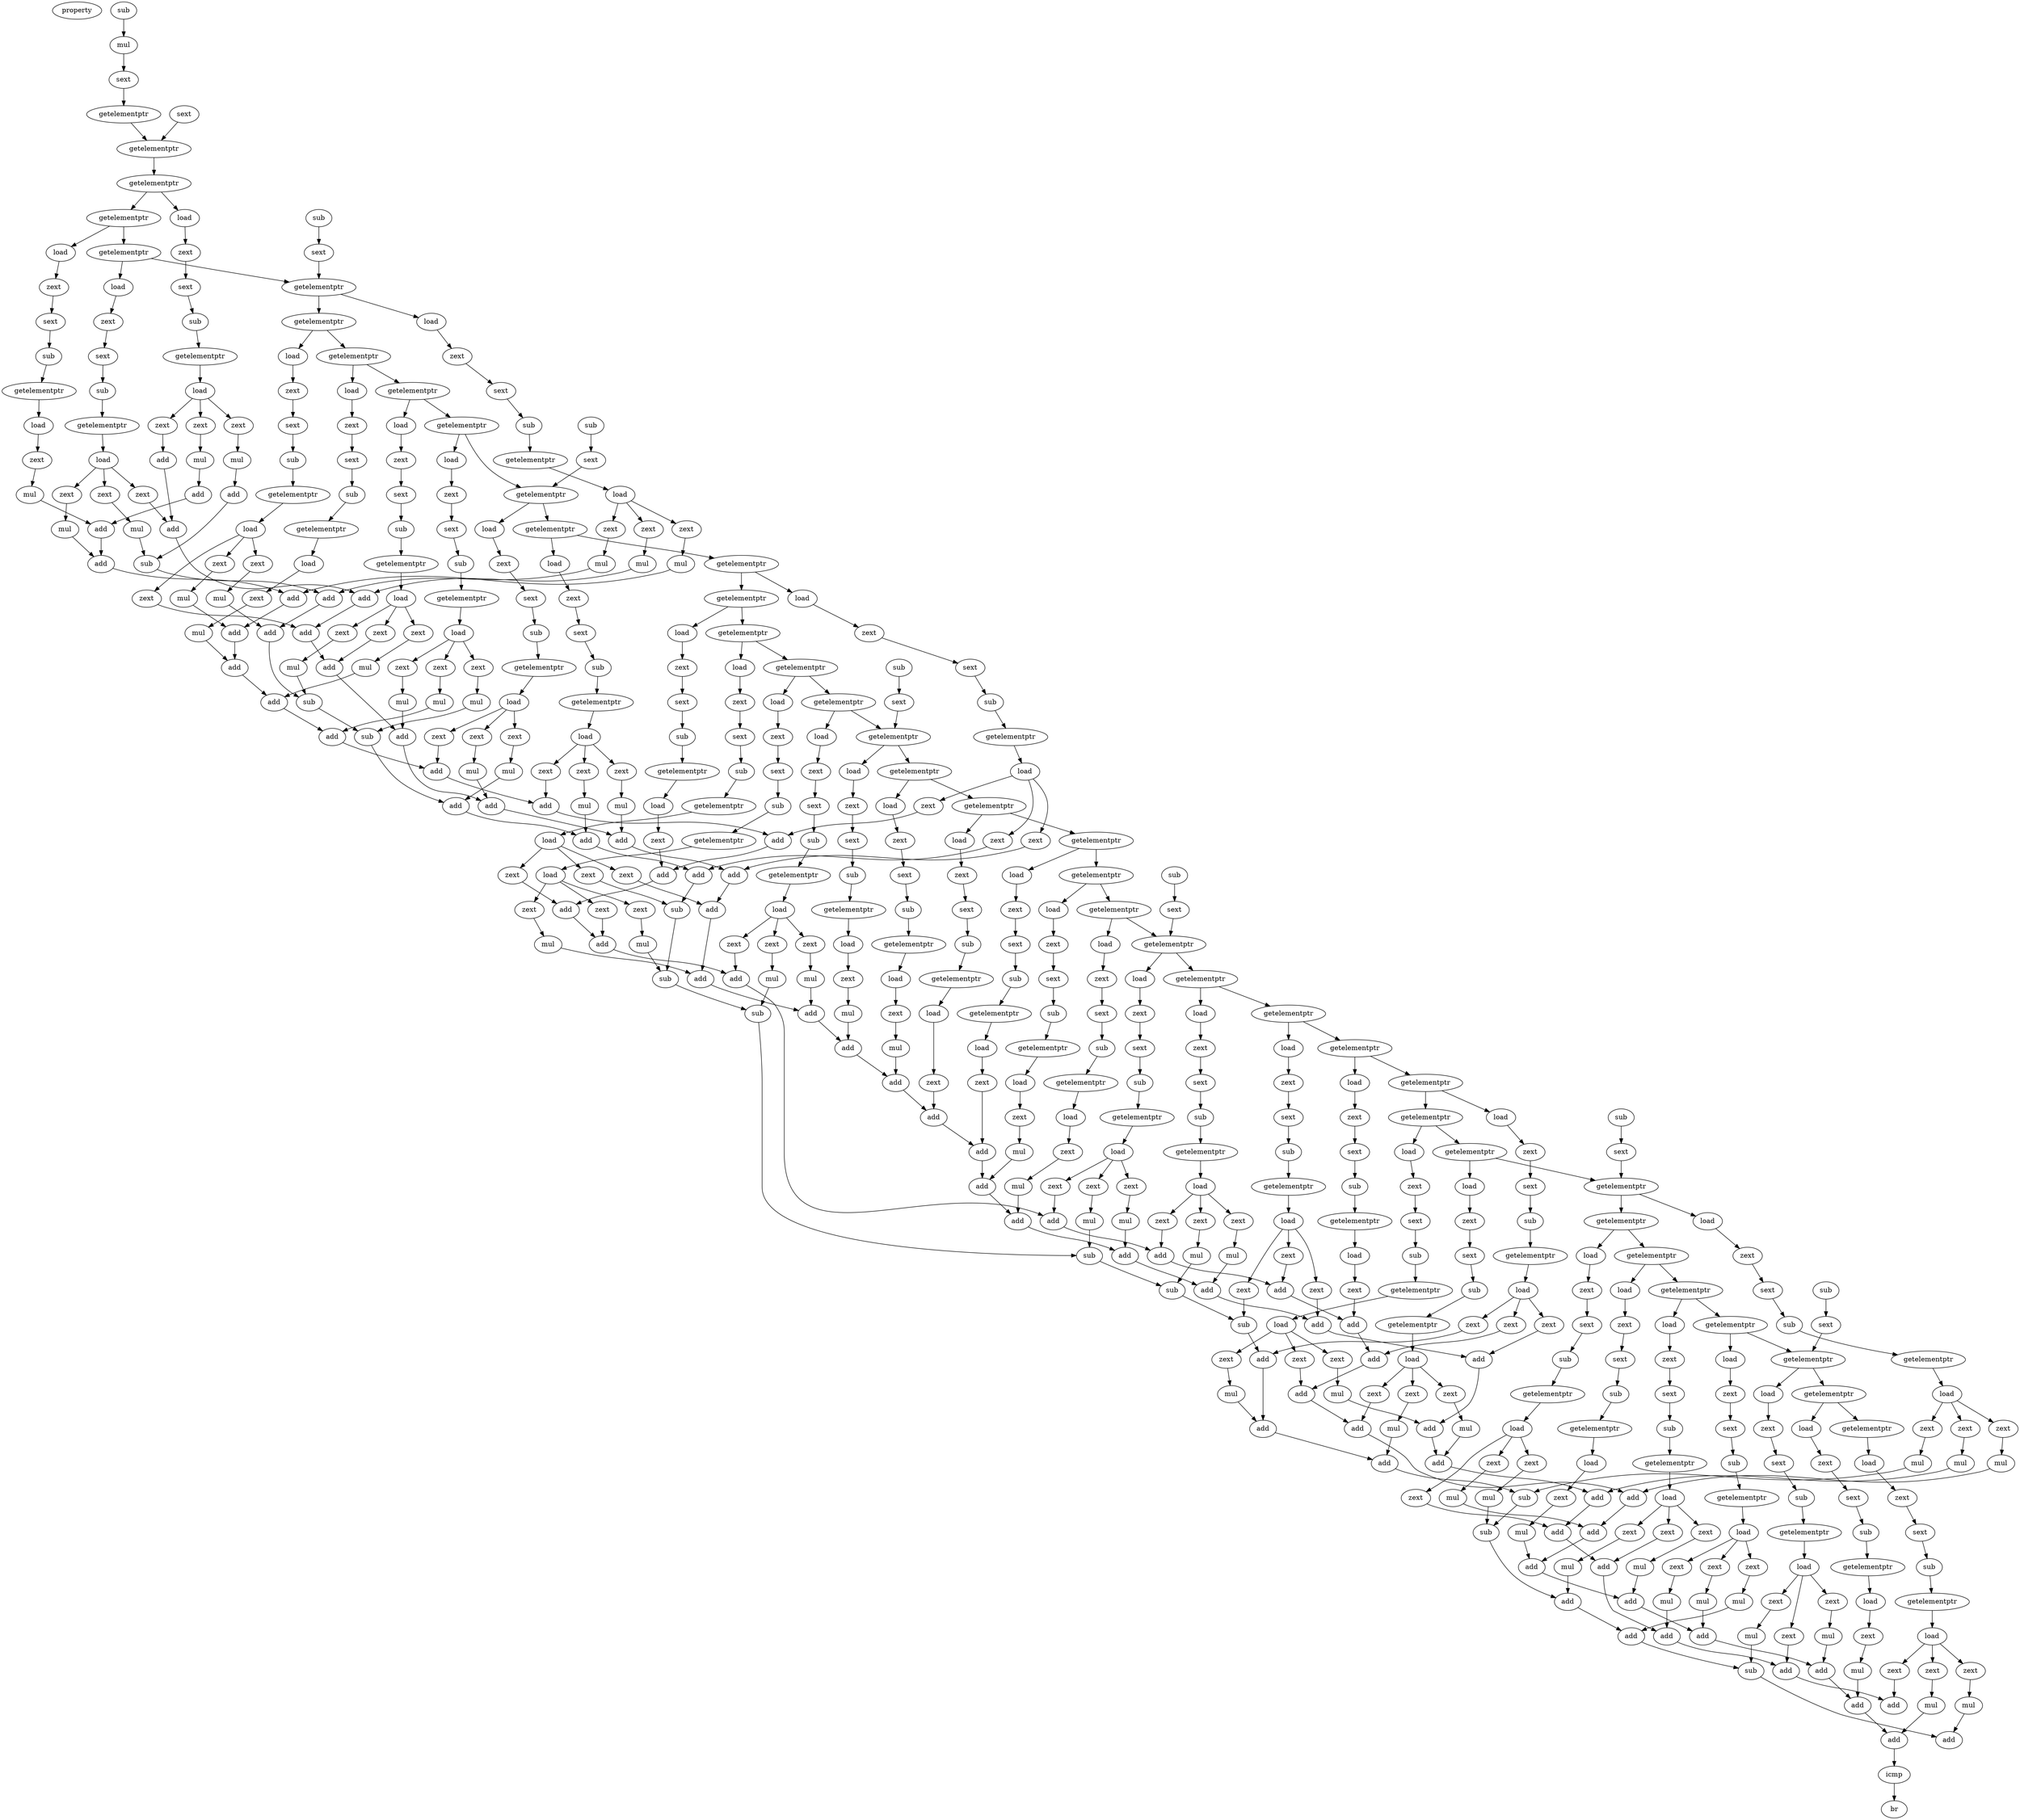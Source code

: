 digraph "DFG for'susan_edges' function, BB 43" {
    node [fontcolor=black]
    property [mul=2,lf=1.5]
    0 [ label = sub ];
    1 [ label = mul ];
    0 -> 1 [name = 0];
    2 [ label = sext ];
    1 -> 2 [name = 0];
    3 [ label = getelementptr ];
    2 -> 3 [name = 0];
    4 [ label = sext ];
    5 [ label = getelementptr ];
    3 -> 5 [name = 0];
    4 -> 5 [name = 1];
    6 [ label = getelementptr ];
    5 -> 6 [name = 0];
    7 [ label = getelementptr ];
    6 -> 7 [name = 0];
    8 [ label = load ];
    6 -> 8 [name = 0];
    9 [ label = zext ];
    8 -> 9 [name = 0];
    10 [ label = sext ];
    9 -> 10 [name = 0];
    11 [ label = sub ];
    10 -> 11 [name = 0];
    12 [ label = getelementptr ];
    11 -> 12 [name = 1];
    13 [ label = load ];
    12 -> 13 [name = 0];
    14 [ label = zext ];
    13 -> 14 [name = 0];
    15 [ label = add ];
    14 -> 15 [name = 0];
    16 [ label = zext ];
    13 -> 16 [name = 0];
    17 [ label = mul ];
    16 -> 17 [name = 0];
    18 [ label = add ];
    17 -> 18 [name = 0];
    19 [ label = zext ];
    13 -> 19 [name = 0];
    20 [ label = mul ];
    19 -> 20 [name = 0];
    21 [ label = add ];
    20 -> 21 [name = 0];
    22 [ label = getelementptr ];
    7 -> 22 [name = 0];
    23 [ label = load ];
    7 -> 23 [name = 0];
    24 [ label = zext ];
    23 -> 24 [name = 0];
    25 [ label = sext ];
    24 -> 25 [name = 0];
    26 [ label = sub ];
    25 -> 26 [name = 0];
    27 [ label = getelementptr ];
    26 -> 27 [name = 1];
    28 [ label = load ];
    27 -> 28 [name = 0];
    29 [ label = zext ];
    28 -> 29 [name = 0];
    30 [ label = mul ];
    29 -> 30 [name = 0];
    31 [ label = add ];
    18 -> 31 [name = 0];
    30 -> 31 [name = 1];
    32 [ label = load ];
    22 -> 32 [name = 0];
    33 [ label = zext ];
    32 -> 33 [name = 0];
    34 [ label = sext ];
    33 -> 34 [name = 0];
    35 [ label = sub ];
    34 -> 35 [name = 0];
    36 [ label = getelementptr ];
    35 -> 36 [name = 1];
    37 [ label = load ];
    36 -> 37 [name = 0];
    38 [ label = zext ];
    37 -> 38 [name = 0];
    39 [ label = add ];
    15 -> 39 [name = 0];
    38 -> 39 [name = 1];
    40 [ label = zext ];
    37 -> 40 [name = 0];
    41 [ label = mul ];
    40 -> 41 [name = 0];
    42 [ label = add ];
    31 -> 42 [name = 0];
    41 -> 42 [name = 1];
    43 [ label = zext ];
    37 -> 43 [name = 0];
    44 [ label = mul ];
    43 -> 44 [name = 0];
    45 [ label = sub ];
    21 -> 45 [name = 0];
    44 -> 45 [name = 1];
    46 [ label = sub ];
    47 [ label = sext ];
    46 -> 47 [name = 0];
    48 [ label = getelementptr ];
    22 -> 48 [name = 0];
    47 -> 48 [name = 1];
    49 [ label = getelementptr ];
    48 -> 49 [name = 0];
    50 [ label = load ];
    48 -> 50 [name = 0];
    51 [ label = zext ];
    50 -> 51 [name = 0];
    52 [ label = sext ];
    51 -> 52 [name = 0];
    53 [ label = sub ];
    52 -> 53 [name = 0];
    54 [ label = getelementptr ];
    53 -> 54 [name = 1];
    55 [ label = load ];
    54 -> 55 [name = 0];
    56 [ label = zext ];
    55 -> 56 [name = 0];
    57 [ label = mul ];
    56 -> 57 [name = 0];
    58 [ label = add ];
    39 -> 58 [name = 0];
    57 -> 58 [name = 1];
    59 [ label = zext ];
    55 -> 59 [name = 0];
    60 [ label = mul ];
    59 -> 60 [name = 0];
    61 [ label = add ];
    42 -> 61 [name = 0];
    60 -> 61 [name = 1];
    62 [ label = zext ];
    55 -> 62 [name = 0];
    63 [ label = mul ];
    62 -> 63 [name = 0];
    64 [ label = add ];
    45 -> 64 [name = 0];
    63 -> 64 [name = 1];
    65 [ label = getelementptr ];
    49 -> 65 [name = 0];
    66 [ label = load ];
    49 -> 66 [name = 0];
    67 [ label = zext ];
    66 -> 67 [name = 0];
    68 [ label = sext ];
    67 -> 68 [name = 0];
    69 [ label = sub ];
    68 -> 69 [name = 0];
    70 [ label = getelementptr ];
    69 -> 70 [name = 1];
    71 [ label = load ];
    70 -> 71 [name = 0];
    72 [ label = zext ];
    71 -> 72 [name = 0];
    73 [ label = add ];
    58 -> 73 [name = 0];
    72 -> 73 [name = 1];
    74 [ label = zext ];
    71 -> 74 [name = 0];
    75 [ label = mul ];
    74 -> 75 [name = 0];
    76 [ label = add ];
    61 -> 76 [name = 0];
    75 -> 76 [name = 1];
    77 [ label = zext ];
    71 -> 77 [name = 0];
    78 [ label = mul ];
    77 -> 78 [name = 0];
    79 [ label = add ];
    64 -> 79 [name = 0];
    78 -> 79 [name = 1];
    80 [ label = getelementptr ];
    65 -> 80 [name = 0];
    81 [ label = load ];
    65 -> 81 [name = 0];
    82 [ label = zext ];
    81 -> 82 [name = 0];
    83 [ label = sext ];
    82 -> 83 [name = 0];
    84 [ label = sub ];
    83 -> 84 [name = 0];
    85 [ label = getelementptr ];
    84 -> 85 [name = 1];
    86 [ label = load ];
    85 -> 86 [name = 0];
    87 [ label = zext ];
    86 -> 87 [name = 0];
    88 [ label = mul ];
    87 -> 88 [name = 0];
    89 [ label = add ];
    76 -> 89 [name = 0];
    88 -> 89 [name = 1];
    90 [ label = getelementptr ];
    80 -> 90 [name = 0];
    91 [ label = load ];
    80 -> 91 [name = 0];
    92 [ label = zext ];
    91 -> 92 [name = 0];
    93 [ label = sext ];
    92 -> 93 [name = 0];
    94 [ label = sub ];
    93 -> 94 [name = 0];
    95 [ label = getelementptr ];
    94 -> 95 [name = 1];
    96 [ label = load ];
    95 -> 96 [name = 0];
    97 [ label = zext ];
    96 -> 97 [name = 0];
    98 [ label = add ];
    73 -> 98 [name = 0];
    97 -> 98 [name = 1];
    99 [ label = zext ];
    96 -> 99 [name = 0];
    100 [ label = mul ];
    99 -> 100 [name = 0];
    101 [ label = add ];
    89 -> 101 [name = 0];
    100 -> 101 [name = 1];
    102 [ label = zext ];
    96 -> 102 [name = 0];
    103 [ label = mul ];
    102 -> 103 [name = 0];
    104 [ label = sub ];
    79 -> 104 [name = 0];
    103 -> 104 [name = 1];
    105 [ label = load ];
    90 -> 105 [name = 0];
    106 [ label = zext ];
    105 -> 106 [name = 0];
    107 [ label = sext ];
    106 -> 107 [name = 0];
    108 [ label = sub ];
    107 -> 108 [name = 0];
    109 [ label = getelementptr ];
    108 -> 109 [name = 1];
    110 [ label = load ];
    109 -> 110 [name = 0];
    111 [ label = zext ];
    110 -> 111 [name = 0];
    112 [ label = mul ];
    111 -> 112 [name = 0];
    113 [ label = add ];
    98 -> 113 [name = 0];
    112 -> 113 [name = 1];
    114 [ label = zext ];
    110 -> 114 [name = 0];
    115 [ label = mul ];
    114 -> 115 [name = 0];
    116 [ label = add ];
    101 -> 116 [name = 0];
    115 -> 116 [name = 1];
    117 [ label = zext ];
    110 -> 117 [name = 0];
    118 [ label = mul ];
    117 -> 118 [name = 0];
    119 [ label = sub ];
    104 -> 119 [name = 0];
    118 -> 119 [name = 1];
    120 [ label = sub ];
    121 [ label = sext ];
    120 -> 121 [name = 0];
    122 [ label = getelementptr ];
    90 -> 122 [name = 0];
    121 -> 122 [name = 1];
    123 [ label = getelementptr ];
    122 -> 123 [name = 0];
    124 [ label = load ];
    122 -> 124 [name = 0];
    125 [ label = zext ];
    124 -> 125 [name = 0];
    126 [ label = sext ];
    125 -> 126 [name = 0];
    127 [ label = sub ];
    126 -> 127 [name = 0];
    128 [ label = getelementptr ];
    127 -> 128 [name = 1];
    129 [ label = load ];
    128 -> 129 [name = 0];
    130 [ label = zext ];
    129 -> 130 [name = 0];
    131 [ label = mul ];
    130 -> 131 [name = 0];
    132 [ label = add ];
    113 -> 132 [name = 0];
    131 -> 132 [name = 1];
    133 [ label = zext ];
    129 -> 133 [name = 0];
    134 [ label = add ];
    116 -> 134 [name = 0];
    133 -> 134 [name = 1];
    135 [ label = zext ];
    129 -> 135 [name = 0];
    136 [ label = mul ];
    135 -> 136 [name = 0];
    137 [ label = add ];
    119 -> 137 [name = 0];
    136 -> 137 [name = 1];
    138 [ label = getelementptr ];
    123 -> 138 [name = 0];
    139 [ label = load ];
    123 -> 139 [name = 0];
    140 [ label = zext ];
    139 -> 140 [name = 0];
    141 [ label = sext ];
    140 -> 141 [name = 0];
    142 [ label = sub ];
    141 -> 142 [name = 0];
    143 [ label = getelementptr ];
    142 -> 143 [name = 1];
    144 [ label = load ];
    143 -> 144 [name = 0];
    145 [ label = zext ];
    144 -> 145 [name = 0];
    146 [ label = mul ];
    145 -> 146 [name = 0];
    147 [ label = add ];
    132 -> 147 [name = 0];
    146 -> 147 [name = 1];
    148 [ label = zext ];
    144 -> 148 [name = 0];
    149 [ label = add ];
    134 -> 149 [name = 0];
    148 -> 149 [name = 1];
    150 [ label = zext ];
    144 -> 150 [name = 0];
    151 [ label = mul ];
    150 -> 151 [name = 0];
    152 [ label = add ];
    137 -> 152 [name = 0];
    151 -> 152 [name = 1];
    153 [ label = getelementptr ];
    138 -> 153 [name = 0];
    154 [ label = load ];
    138 -> 154 [name = 0];
    155 [ label = zext ];
    154 -> 155 [name = 0];
    156 [ label = sext ];
    155 -> 156 [name = 0];
    157 [ label = sub ];
    156 -> 157 [name = 0];
    158 [ label = getelementptr ];
    157 -> 158 [name = 1];
    159 [ label = load ];
    158 -> 159 [name = 0];
    160 [ label = zext ];
    159 -> 160 [name = 0];
    161 [ label = add ];
    147 -> 161 [name = 0];
    160 -> 161 [name = 1];
    162 [ label = zext ];
    159 -> 162 [name = 0];
    163 [ label = add ];
    149 -> 163 [name = 0];
    162 -> 163 [name = 1];
    164 [ label = zext ];
    159 -> 164 [name = 0];
    165 [ label = add ];
    152 -> 165 [name = 0];
    164 -> 165 [name = 1];
    166 [ label = getelementptr ];
    153 -> 166 [name = 0];
    167 [ label = load ];
    153 -> 167 [name = 0];
    168 [ label = zext ];
    167 -> 168 [name = 0];
    169 [ label = sext ];
    168 -> 169 [name = 0];
    170 [ label = sub ];
    169 -> 170 [name = 0];
    171 [ label = getelementptr ];
    170 -> 171 [name = 1];
    172 [ label = load ];
    171 -> 172 [name = 0];
    173 [ label = zext ];
    172 -> 173 [name = 0];
    174 [ label = add ];
    163 -> 174 [name = 0];
    173 -> 174 [name = 1];
    175 [ label = getelementptr ];
    166 -> 175 [name = 0];
    176 [ label = load ];
    166 -> 176 [name = 0];
    177 [ label = zext ];
    176 -> 177 [name = 0];
    178 [ label = sext ];
    177 -> 178 [name = 0];
    179 [ label = sub ];
    178 -> 179 [name = 0];
    180 [ label = getelementptr ];
    179 -> 180 [name = 1];
    181 [ label = load ];
    180 -> 181 [name = 0];
    182 [ label = zext ];
    181 -> 182 [name = 0];
    183 [ label = add ];
    161 -> 183 [name = 0];
    182 -> 183 [name = 1];
    184 [ label = zext ];
    181 -> 184 [name = 0];
    185 [ label = add ];
    174 -> 185 [name = 0];
    184 -> 185 [name = 1];
    186 [ label = zext ];
    181 -> 186 [name = 0];
    187 [ label = sub ];
    165 -> 187 [name = 0];
    186 -> 187 [name = 1];
    188 [ label = getelementptr ];
    175 -> 188 [name = 0];
    189 [ label = load ];
    175 -> 189 [name = 0];
    190 [ label = zext ];
    189 -> 190 [name = 0];
    191 [ label = sext ];
    190 -> 191 [name = 0];
    192 [ label = sub ];
    191 -> 192 [name = 0];
    193 [ label = getelementptr ];
    192 -> 193 [name = 1];
    194 [ label = load ];
    193 -> 194 [name = 0];
    195 [ label = zext ];
    194 -> 195 [name = 0];
    196 [ label = mul ];
    195 -> 196 [name = 0];
    197 [ label = add ];
    183 -> 197 [name = 0];
    196 -> 197 [name = 1];
    198 [ label = zext ];
    194 -> 198 [name = 0];
    199 [ label = add ];
    185 -> 199 [name = 0];
    198 -> 199 [name = 1];
    200 [ label = zext ];
    194 -> 200 [name = 0];
    201 [ label = mul ];
    200 -> 201 [name = 0];
    202 [ label = sub ];
    187 -> 202 [name = 0];
    201 -> 202 [name = 1];
    203 [ label = load ];
    188 -> 203 [name = 0];
    204 [ label = zext ];
    203 -> 204 [name = 0];
    205 [ label = sext ];
    204 -> 205 [name = 0];
    206 [ label = sub ];
    205 -> 206 [name = 0];
    207 [ label = getelementptr ];
    206 -> 207 [name = 1];
    208 [ label = load ];
    207 -> 208 [name = 0];
    209 [ label = zext ];
    208 -> 209 [name = 0];
    210 [ label = mul ];
    209 -> 210 [name = 0];
    211 [ label = add ];
    197 -> 211 [name = 0];
    210 -> 211 [name = 1];
    212 [ label = zext ];
    208 -> 212 [name = 0];
    213 [ label = add ];
    199 -> 213 [name = 0];
    212 -> 213 [name = 1];
    214 [ label = zext ];
    208 -> 214 [name = 0];
    215 [ label = mul ];
    214 -> 215 [name = 0];
    216 [ label = sub ];
    202 -> 216 [name = 0];
    215 -> 216 [name = 1];
    217 [ label = sub ];
    218 [ label = sext ];
    217 -> 218 [name = 0];
    219 [ label = getelementptr ];
    188 -> 219 [name = 0];
    218 -> 219 [name = 1];
    220 [ label = getelementptr ];
    219 -> 220 [name = 0];
    221 [ label = load ];
    219 -> 221 [name = 0];
    222 [ label = zext ];
    221 -> 222 [name = 0];
    223 [ label = sext ];
    222 -> 223 [name = 0];
    224 [ label = sub ];
    223 -> 224 [name = 0];
    225 [ label = getelementptr ];
    224 -> 225 [name = 1];
    226 [ label = load ];
    225 -> 226 [name = 0];
    227 [ label = zext ];
    226 -> 227 [name = 0];
    228 [ label = mul ];
    227 -> 228 [name = 0];
    229 [ label = add ];
    211 -> 229 [name = 0];
    228 -> 229 [name = 1];
    230 [ label = getelementptr ];
    220 -> 230 [name = 0];
    231 [ label = load ];
    220 -> 231 [name = 0];
    232 [ label = zext ];
    231 -> 232 [name = 0];
    233 [ label = sext ];
    232 -> 233 [name = 0];
    234 [ label = sub ];
    233 -> 234 [name = 0];
    235 [ label = getelementptr ];
    234 -> 235 [name = 1];
    236 [ label = load ];
    235 -> 236 [name = 0];
    237 [ label = zext ];
    236 -> 237 [name = 0];
    238 [ label = mul ];
    237 -> 238 [name = 0];
    239 [ label = add ];
    229 -> 239 [name = 0];
    238 -> 239 [name = 1];
    240 [ label = load ];
    230 -> 240 [name = 0];
    241 [ label = zext ];
    240 -> 241 [name = 0];
    242 [ label = sext ];
    241 -> 242 [name = 0];
    243 [ label = sub ];
    242 -> 243 [name = 0];
    244 [ label = getelementptr ];
    243 -> 244 [name = 1];
    245 [ label = load ];
    244 -> 245 [name = 0];
    246 [ label = zext ];
    245 -> 246 [name = 0];
    247 [ label = add ];
    239 -> 247 [name = 0];
    246 -> 247 [name = 1];
    248 [ label = getelementptr ];
    230 -> 248 [name = 0];
    249 [ label = getelementptr ];
    248 -> 249 [name = 0];
    250 [ label = load ];
    248 -> 250 [name = 0];
    251 [ label = zext ];
    250 -> 251 [name = 0];
    252 [ label = sext ];
    251 -> 252 [name = 0];
    253 [ label = sub ];
    252 -> 253 [name = 0];
    254 [ label = getelementptr ];
    253 -> 254 [name = 1];
    255 [ label = load ];
    254 -> 255 [name = 0];
    256 [ label = zext ];
    255 -> 256 [name = 0];
    257 [ label = add ];
    247 -> 257 [name = 0];
    256 -> 257 [name = 1];
    258 [ label = getelementptr ];
    249 -> 258 [name = 0];
    259 [ label = load ];
    249 -> 259 [name = 0];
    260 [ label = zext ];
    259 -> 260 [name = 0];
    261 [ label = sext ];
    260 -> 261 [name = 0];
    262 [ label = sub ];
    261 -> 262 [name = 0];
    263 [ label = getelementptr ];
    262 -> 263 [name = 1];
    264 [ label = load ];
    263 -> 264 [name = 0];
    265 [ label = zext ];
    264 -> 265 [name = 0];
    266 [ label = mul ];
    265 -> 266 [name = 0];
    267 [ label = add ];
    257 -> 267 [name = 0];
    266 -> 267 [name = 1];
    268 [ label = load ];
    258 -> 268 [name = 0];
    269 [ label = zext ];
    268 -> 269 [name = 0];
    270 [ label = sext ];
    269 -> 270 [name = 0];
    271 [ label = sub ];
    270 -> 271 [name = 0];
    272 [ label = getelementptr ];
    271 -> 272 [name = 1];
    273 [ label = load ];
    272 -> 273 [name = 0];
    274 [ label = zext ];
    273 -> 274 [name = 0];
    275 [ label = mul ];
    274 -> 275 [name = 0];
    276 [ label = add ];
    267 -> 276 [name = 0];
    275 -> 276 [name = 1];
    277 [ label = sub ];
    278 [ label = sext ];
    277 -> 278 [name = 0];
    279 [ label = getelementptr ];
    258 -> 279 [name = 0];
    278 -> 279 [name = 1];
    280 [ label = getelementptr ];
    279 -> 280 [name = 0];
    281 [ label = load ];
    279 -> 281 [name = 0];
    282 [ label = zext ];
    281 -> 282 [name = 0];
    283 [ label = sext ];
    282 -> 283 [name = 0];
    284 [ label = sub ];
    283 -> 284 [name = 0];
    285 [ label = getelementptr ];
    284 -> 285 [name = 1];
    286 [ label = load ];
    285 -> 286 [name = 0];
    287 [ label = zext ];
    286 -> 287 [name = 0];
    288 [ label = mul ];
    287 -> 288 [name = 0];
    289 [ label = add ];
    276 -> 289 [name = 0];
    288 -> 289 [name = 1];
    290 [ label = zext ];
    286 -> 290 [name = 0];
    291 [ label = add ];
    213 -> 291 [name = 0];
    290 -> 291 [name = 1];
    292 [ label = zext ];
    286 -> 292 [name = 0];
    293 [ label = mul ];
    292 -> 293 [name = 0];
    294 [ label = sub ];
    216 -> 294 [name = 0];
    293 -> 294 [name = 1];
    295 [ label = getelementptr ];
    280 -> 295 [name = 0];
    296 [ label = load ];
    280 -> 296 [name = 0];
    297 [ label = zext ];
    296 -> 297 [name = 0];
    298 [ label = sext ];
    297 -> 298 [name = 0];
    299 [ label = sub ];
    298 -> 299 [name = 0];
    300 [ label = getelementptr ];
    299 -> 300 [name = 1];
    301 [ label = load ];
    300 -> 301 [name = 0];
    302 [ label = zext ];
    301 -> 302 [name = 0];
    303 [ label = mul ];
    302 -> 303 [name = 0];
    304 [ label = add ];
    289 -> 304 [name = 0];
    303 -> 304 [name = 1];
    305 [ label = zext ];
    301 -> 305 [name = 0];
    306 [ label = add ];
    291 -> 306 [name = 0];
    305 -> 306 [name = 1];
    307 [ label = zext ];
    301 -> 307 [name = 0];
    308 [ label = mul ];
    307 -> 308 [name = 0];
    309 [ label = sub ];
    294 -> 309 [name = 0];
    308 -> 309 [name = 1];
    310 [ label = getelementptr ];
    295 -> 310 [name = 0];
    311 [ label = load ];
    295 -> 311 [name = 0];
    312 [ label = zext ];
    311 -> 312 [name = 0];
    313 [ label = sext ];
    312 -> 313 [name = 0];
    314 [ label = sub ];
    313 -> 314 [name = 0];
    315 [ label = getelementptr ];
    314 -> 315 [name = 1];
    316 [ label = load ];
    315 -> 316 [name = 0];
    317 [ label = zext ];
    316 -> 317 [name = 0];
    318 [ label = add ];
    304 -> 318 [name = 0];
    317 -> 318 [name = 1];
    319 [ label = zext ];
    316 -> 319 [name = 0];
    320 [ label = add ];
    306 -> 320 [name = 0];
    319 -> 320 [name = 1];
    321 [ label = zext ];
    316 -> 321 [name = 0];
    322 [ label = sub ];
    309 -> 322 [name = 0];
    321 -> 322 [name = 1];
    323 [ label = getelementptr ];
    310 -> 323 [name = 0];
    324 [ label = load ];
    310 -> 324 [name = 0];
    325 [ label = zext ];
    324 -> 325 [name = 0];
    326 [ label = sext ];
    325 -> 326 [name = 0];
    327 [ label = sub ];
    326 -> 327 [name = 0];
    328 [ label = getelementptr ];
    327 -> 328 [name = 1];
    329 [ label = load ];
    328 -> 329 [name = 0];
    330 [ label = zext ];
    329 -> 330 [name = 0];
    331 [ label = add ];
    320 -> 331 [name = 0];
    330 -> 331 [name = 1];
    332 [ label = getelementptr ];
    323 -> 332 [name = 0];
    333 [ label = load ];
    323 -> 333 [name = 0];
    334 [ label = zext ];
    333 -> 334 [name = 0];
    335 [ label = sext ];
    334 -> 335 [name = 0];
    336 [ label = sub ];
    335 -> 336 [name = 0];
    337 [ label = getelementptr ];
    336 -> 337 [name = 1];
    338 [ label = load ];
    337 -> 338 [name = 0];
    339 [ label = zext ];
    338 -> 339 [name = 0];
    340 [ label = add ];
    318 -> 340 [name = 0];
    339 -> 340 [name = 1];
    341 [ label = zext ];
    338 -> 341 [name = 0];
    342 [ label = add ];
    331 -> 342 [name = 0];
    341 -> 342 [name = 1];
    343 [ label = zext ];
    338 -> 343 [name = 0];
    344 [ label = add ];
    322 -> 344 [name = 0];
    343 -> 344 [name = 1];
    345 [ label = getelementptr ];
    332 -> 345 [name = 0];
    346 [ label = load ];
    332 -> 346 [name = 0];
    347 [ label = zext ];
    346 -> 347 [name = 0];
    348 [ label = sext ];
    347 -> 348 [name = 0];
    349 [ label = sub ];
    348 -> 349 [name = 0];
    350 [ label = getelementptr ];
    349 -> 350 [name = 1];
    351 [ label = load ];
    350 -> 351 [name = 0];
    352 [ label = zext ];
    351 -> 352 [name = 0];
    353 [ label = mul ];
    352 -> 353 [name = 0];
    354 [ label = add ];
    340 -> 354 [name = 0];
    353 -> 354 [name = 1];
    355 [ label = zext ];
    351 -> 355 [name = 0];
    356 [ label = add ];
    342 -> 356 [name = 0];
    355 -> 356 [name = 1];
    357 [ label = zext ];
    351 -> 357 [name = 0];
    358 [ label = mul ];
    357 -> 358 [name = 0];
    359 [ label = add ];
    344 -> 359 [name = 0];
    358 -> 359 [name = 1];
    360 [ label = load ];
    345 -> 360 [name = 0];
    361 [ label = zext ];
    360 -> 361 [name = 0];
    362 [ label = sext ];
    361 -> 362 [name = 0];
    363 [ label = sub ];
    362 -> 363 [name = 0];
    364 [ label = getelementptr ];
    363 -> 364 [name = 1];
    365 [ label = load ];
    364 -> 365 [name = 0];
    366 [ label = zext ];
    365 -> 366 [name = 0];
    367 [ label = mul ];
    366 -> 367 [name = 0];
    368 [ label = add ];
    354 -> 368 [name = 0];
    367 -> 368 [name = 1];
    369 [ label = zext ];
    365 -> 369 [name = 0];
    370 [ label = add ];
    356 -> 370 [name = 0];
    369 -> 370 [name = 1];
    371 [ label = zext ];
    365 -> 371 [name = 0];
    372 [ label = mul ];
    371 -> 372 [name = 0];
    373 [ label = add ];
    359 -> 373 [name = 0];
    372 -> 373 [name = 1];
    374 [ label = sub ];
    375 [ label = sext ];
    374 -> 375 [name = 0];
    376 [ label = getelementptr ];
    345 -> 376 [name = 0];
    375 -> 376 [name = 1];
    377 [ label = getelementptr ];
    376 -> 377 [name = 0];
    378 [ label = load ];
    376 -> 378 [name = 0];
    379 [ label = zext ];
    378 -> 379 [name = 0];
    380 [ label = sext ];
    379 -> 380 [name = 0];
    381 [ label = sub ];
    380 -> 381 [name = 0];
    382 [ label = getelementptr ];
    381 -> 382 [name = 1];
    383 [ label = load ];
    382 -> 383 [name = 0];
    384 [ label = zext ];
    383 -> 384 [name = 0];
    385 [ label = mul ];
    384 -> 385 [name = 0];
    386 [ label = add ];
    368 -> 386 [name = 0];
    385 -> 386 [name = 1];
    387 [ label = zext ];
    383 -> 387 [name = 0];
    388 [ label = mul ];
    387 -> 388 [name = 0];
    389 [ label = add ];
    370 -> 389 [name = 0];
    388 -> 389 [name = 1];
    390 [ label = zext ];
    383 -> 390 [name = 0];
    391 [ label = mul ];
    390 -> 391 [name = 0];
    392 [ label = sub ];
    373 -> 392 [name = 0];
    391 -> 392 [name = 1];
    393 [ label = getelementptr ];
    377 -> 393 [name = 0];
    394 [ label = load ];
    377 -> 394 [name = 0];
    395 [ label = zext ];
    394 -> 395 [name = 0];
    396 [ label = sext ];
    395 -> 396 [name = 0];
    397 [ label = sub ];
    396 -> 397 [name = 0];
    398 [ label = getelementptr ];
    397 -> 398 [name = 1];
    399 [ label = load ];
    398 -> 399 [name = 0];
    400 [ label = zext ];
    399 -> 400 [name = 0];
    401 [ label = add ];
    386 -> 401 [name = 0];
    400 -> 401 [name = 1];
    402 [ label = zext ];
    399 -> 402 [name = 0];
    403 [ label = mul ];
    402 -> 403 [name = 0];
    404 [ label = add ];
    389 -> 404 [name = 0];
    403 -> 404 [name = 1];
    405 [ label = zext ];
    399 -> 405 [name = 0];
    406 [ label = mul ];
    405 -> 406 [name = 0];
    407 [ label = sub ];
    392 -> 407 [name = 0];
    406 -> 407 [name = 1];
    408 [ label = getelementptr ];
    393 -> 408 [name = 0];
    409 [ label = load ];
    393 -> 409 [name = 0];
    410 [ label = zext ];
    409 -> 410 [name = 0];
    411 [ label = sext ];
    410 -> 411 [name = 0];
    412 [ label = sub ];
    411 -> 412 [name = 0];
    413 [ label = getelementptr ];
    412 -> 413 [name = 1];
    414 [ label = load ];
    413 -> 414 [name = 0];
    415 [ label = zext ];
    414 -> 415 [name = 0];
    416 [ label = mul ];
    415 -> 416 [name = 0];
    417 [ label = add ];
    404 -> 417 [name = 0];
    416 -> 417 [name = 1];
    418 [ label = getelementptr ];
    408 -> 418 [name = 0];
    419 [ label = load ];
    408 -> 419 [name = 0];
    420 [ label = zext ];
    419 -> 420 [name = 0];
    421 [ label = sext ];
    420 -> 421 [name = 0];
    422 [ label = sub ];
    421 -> 422 [name = 0];
    423 [ label = getelementptr ];
    422 -> 423 [name = 1];
    424 [ label = load ];
    423 -> 424 [name = 0];
    425 [ label = zext ];
    424 -> 425 [name = 0];
    426 [ label = add ];
    401 -> 426 [name = 0];
    425 -> 426 [name = 1];
    427 [ label = zext ];
    424 -> 427 [name = 0];
    428 [ label = mul ];
    427 -> 428 [name = 0];
    429 [ label = add ];
    417 -> 429 [name = 0];
    428 -> 429 [name = 1];
    430 [ label = zext ];
    424 -> 430 [name = 0];
    431 [ label = mul ];
    430 -> 431 [name = 0];
    432 [ label = add ];
    407 -> 432 [name = 0];
    431 -> 432 [name = 1];
    433 [ label = load ];
    418 -> 433 [name = 0];
    434 [ label = zext ];
    433 -> 434 [name = 0];
    435 [ label = sext ];
    434 -> 435 [name = 0];
    436 [ label = sub ];
    435 -> 436 [name = 0];
    437 [ label = getelementptr ];
    436 -> 437 [name = 1];
    438 [ label = load ];
    437 -> 438 [name = 0];
    439 [ label = zext ];
    438 -> 439 [name = 0];
    440 [ label = mul ];
    439 -> 440 [name = 0];
    441 [ label = add ];
    426 -> 441 [name = 0];
    440 -> 441 [name = 1];
    442 [ label = zext ];
    438 -> 442 [name = 0];
    443 [ label = mul ];
    442 -> 443 [name = 0];
    444 [ label = add ];
    429 -> 444 [name = 0];
    443 -> 444 [name = 1];
    445 [ label = zext ];
    438 -> 445 [name = 0];
    446 [ label = mul ];
    445 -> 446 [name = 0];
    447 [ label = add ];
    432 -> 447 [name = 0];
    446 -> 447 [name = 1];
    448 [ label = sub ];
    449 [ label = sext ];
    448 -> 449 [name = 0];
    450 [ label = getelementptr ];
    418 -> 450 [name = 0];
    449 -> 450 [name = 1];
    451 [ label = getelementptr ];
    450 -> 451 [name = 0];
    452 [ label = load ];
    450 -> 452 [name = 0];
    453 [ label = zext ];
    452 -> 453 [name = 0];
    454 [ label = sext ];
    453 -> 454 [name = 0];
    455 [ label = sub ];
    454 -> 455 [name = 0];
    456 [ label = getelementptr ];
    455 -> 456 [name = 1];
    457 [ label = load ];
    456 -> 457 [name = 0];
    458 [ label = zext ];
    457 -> 458 [name = 0];
    459 [ label = add ];
    441 -> 459 [name = 0];
    458 -> 459 [name = 1];
    460 [ label = zext ];
    457 -> 460 [name = 0];
    461 [ label = mul ];
    460 -> 461 [name = 0];
    462 [ label = add ];
    444 -> 462 [name = 0];
    461 -> 462 [name = 1];
    463 [ label = zext ];
    457 -> 463 [name = 0];
    464 [ label = mul ];
    463 -> 464 [name = 0];
    465 [ label = sub ];
    447 -> 465 [name = 0];
    464 -> 465 [name = 1];
    466 [ label = getelementptr ];
    451 -> 466 [name = 0];
    467 [ label = load ];
    451 -> 467 [name = 0];
    468 [ label = zext ];
    467 -> 468 [name = 0];
    469 [ label = sext ];
    468 -> 469 [name = 0];
    470 [ label = sub ];
    469 -> 470 [name = 0];
    471 [ label = getelementptr ];
    470 -> 471 [name = 1];
    472 [ label = load ];
    471 -> 472 [name = 0];
    473 [ label = zext ];
    472 -> 473 [name = 0];
    474 [ label = mul ];
    473 -> 474 [name = 0];
    475 [ label = add ];
    462 -> 475 [name = 0];
    474 -> 475 [name = 1];
    476 [ label = load ];
    466 -> 476 [name = 0];
    477 [ label = zext ];
    476 -> 477 [name = 0];
    478 [ label = sext ];
    477 -> 478 [name = 0];
    479 [ label = sub ];
    478 -> 479 [name = 0];
    480 [ label = getelementptr ];
    479 -> 480 [name = 1];
    481 [ label = load ];
    480 -> 481 [name = 0];
    482 [ label = zext ];
    481 -> 482 [name = 0];
    483 [ label = add ];
    459 -> 483 [name = 0];
    482 -> 483 [name = 1];
    484 [ label = zext ];
    481 -> 484 [name = 0];
    485 [ label = mul ];
    484 -> 485 [name = 0];
    486 [ label = add ];
    475 -> 486 [name = 0];
    485 -> 486 [name = 1];
    487 [ label = zext ];
    481 -> 487 [name = 0];
    488 [ label = mul ];
    487 -> 488 [name = 0];
    489 [ label = add ];
    465 -> 489 [name = 0];
    488 -> 489 [name = 1];
    490 [ label = icmp ];
    486 -> 490 [name = 0];
    491 [ label = br ];
    490 -> 491 [name = 0];
}
